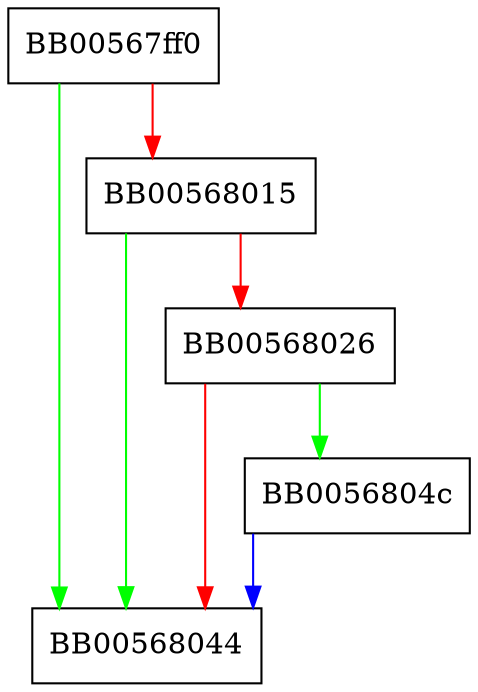 digraph CMS_ContentInfo_new_ex {
  node [shape="box"];
  graph [splines=ortho];
  BB00567ff0 -> BB00568044 [color="green"];
  BB00567ff0 -> BB00568015 [color="red"];
  BB00568015 -> BB00568044 [color="green"];
  BB00568015 -> BB00568026 [color="red"];
  BB00568026 -> BB0056804c [color="green"];
  BB00568026 -> BB00568044 [color="red"];
  BB0056804c -> BB00568044 [color="blue"];
}